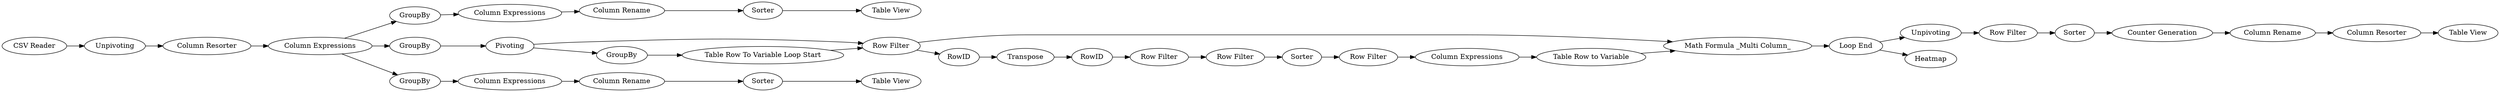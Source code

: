 digraph {
	"4014158203948561273_33" [label=Sorter]
	"4014158203948561273_7" [label="Column Resorter"]
	"4014158203948561273_27" [label="Math Formula _Multi Column_"]
	"4014158203948561273_38" [label="Table View"]
	"4014158203948561273_26" [label=RowID]
	"4014158203948561273_41" [label=GroupBy]
	"4014158203948561273_22" [label="Row Filter"]
	"4014158203948561273_36" [label="Counter Generation"]
	"4014158203948561273_20" [label="Row Filter"]
	"4014158203948561273_18" [label="Row Filter"]
	"4014158203948561273_6" [label=GroupBy]
	"4014158203948561273_5" [label=Unpivoting]
	"4014158203948561273_15" [label="Table Row To Variable Loop Start"]
	"4014158203948561273_48" [label="Column Resorter"]
	"4014158203948561273_45" [label="Column Expressions"]
	"4014158203948561273_43" [label="Column Rename"]
	"4014158203948561273_46" [label=Sorter]
	"4014158203948561273_23" [label="Table Row to Variable"]
	"4014158203948561273_1" [label="CSV Reader"]
	"4014158203948561273_44" [label="Column Expressions"]
	"4014158203948561273_42" [label="Table View"]
	"4014158203948561273_28" [label="Loop End"]
	"4014158203948561273_34" [label="Row Filter"]
	"4014158203948561273_13" [label="Row Filter"]
	"4014158203948561273_8" [label="Column Expressions"]
	"4014158203948561273_25" [label=GroupBy]
	"4014158203948561273_37" [label="Column Rename"]
	"4014158203948561273_16" [label=Transpose]
	"4014158203948561273_47" [label=Sorter]
	"4014158203948561273_24" [label="Column Expressions"]
	"4014158203948561273_32" [label=Unpivoting]
	"4014158203948561273_35" [label="Table View"]
	"4014158203948561273_39" [label="Column Rename"]
	"4014158203948561273_17" [label=RowID]
	"4014158203948561273_21" [label=Sorter]
	"4014158203948561273_31" [label=GroupBy]
	"4014158203948561273_9" [label=Pivoting]
	"4014158203948561273_40" [label=Heatmap]
	"4014158203948561273_31" -> "4014158203948561273_44"
	"4014158203948561273_8" -> "4014158203948561273_41"
	"4014158203948561273_7" -> "4014158203948561273_8"
	"4014158203948561273_8" -> "4014158203948561273_6"
	"4014158203948561273_34" -> "4014158203948561273_33"
	"4014158203948561273_13" -> "4014158203948561273_27"
	"4014158203948561273_43" -> "4014158203948561273_47"
	"4014158203948561273_1" -> "4014158203948561273_5"
	"4014158203948561273_17" -> "4014158203948561273_18"
	"4014158203948561273_44" -> "4014158203948561273_39"
	"4014158203948561273_48" -> "4014158203948561273_35"
	"4014158203948561273_22" -> "4014158203948561273_24"
	"4014158203948561273_27" -> "4014158203948561273_28"
	"4014158203948561273_41" -> "4014158203948561273_45"
	"4014158203948561273_15" -> "4014158203948561273_13"
	"4014158203948561273_18" -> "4014158203948561273_20"
	"4014158203948561273_46" -> "4014158203948561273_38"
	"4014158203948561273_28" -> "4014158203948561273_40"
	"4014158203948561273_23" -> "4014158203948561273_27"
	"4014158203948561273_33" -> "4014158203948561273_36"
	"4014158203948561273_24" -> "4014158203948561273_23"
	"4014158203948561273_39" -> "4014158203948561273_46"
	"4014158203948561273_36" -> "4014158203948561273_37"
	"4014158203948561273_28" -> "4014158203948561273_32"
	"4014158203948561273_5" -> "4014158203948561273_7"
	"4014158203948561273_9" -> "4014158203948561273_25"
	"4014158203948561273_13" -> "4014158203948561273_26"
	"4014158203948561273_21" -> "4014158203948561273_22"
	"4014158203948561273_16" -> "4014158203948561273_17"
	"4014158203948561273_47" -> "4014158203948561273_42"
	"4014158203948561273_20" -> "4014158203948561273_21"
	"4014158203948561273_25" -> "4014158203948561273_15"
	"4014158203948561273_6" -> "4014158203948561273_9"
	"4014158203948561273_8" -> "4014158203948561273_31"
	"4014158203948561273_9" -> "4014158203948561273_13"
	"4014158203948561273_37" -> "4014158203948561273_48"
	"4014158203948561273_26" -> "4014158203948561273_16"
	"4014158203948561273_32" -> "4014158203948561273_34"
	"4014158203948561273_45" -> "4014158203948561273_43"
	rankdir=LR
}
